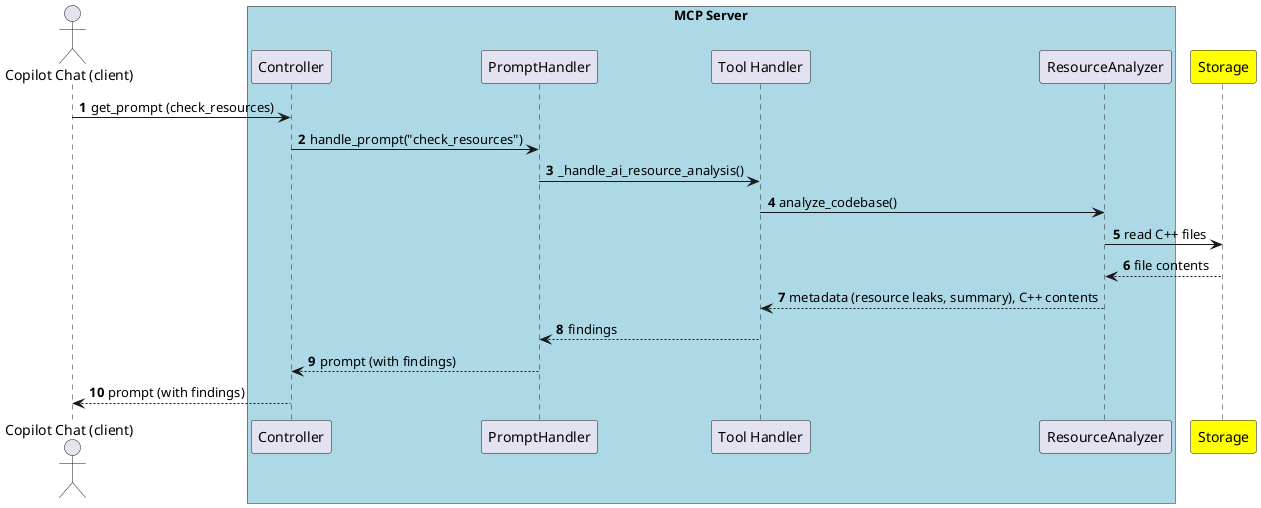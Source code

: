 @startuml
actor "Copilot Chat (client)" as copilot
box "MCP Server" #LightBlue
  participant "Controller" as controller
  participant "PromptHandler" as promptHandler
  participant "Tool Handler" as toolHandler
  participant "ResourceAnalyzer" as resourceAnalyzer
end box
participant "Storage" as storage #yellow

autonumber
copilot -> controller : get_prompt (check_resources)
controller -> promptHandler : handle_prompt("check_resources")
promptHandler -> toolHandler : _handle_ai_resource_analysis()
toolHandler -> resourceAnalyzer : analyze_codebase()
resourceAnalyzer -> storage : read C++ files
storage --> resourceAnalyzer : file contents
resourceAnalyzer --> toolHandler : metadata (resource leaks, summary), C++ contents
toolHandler --> promptHandler : findings
promptHandler --> controller : prompt (with findings)
controller --> copilot : prompt (with findings)
@enduml
